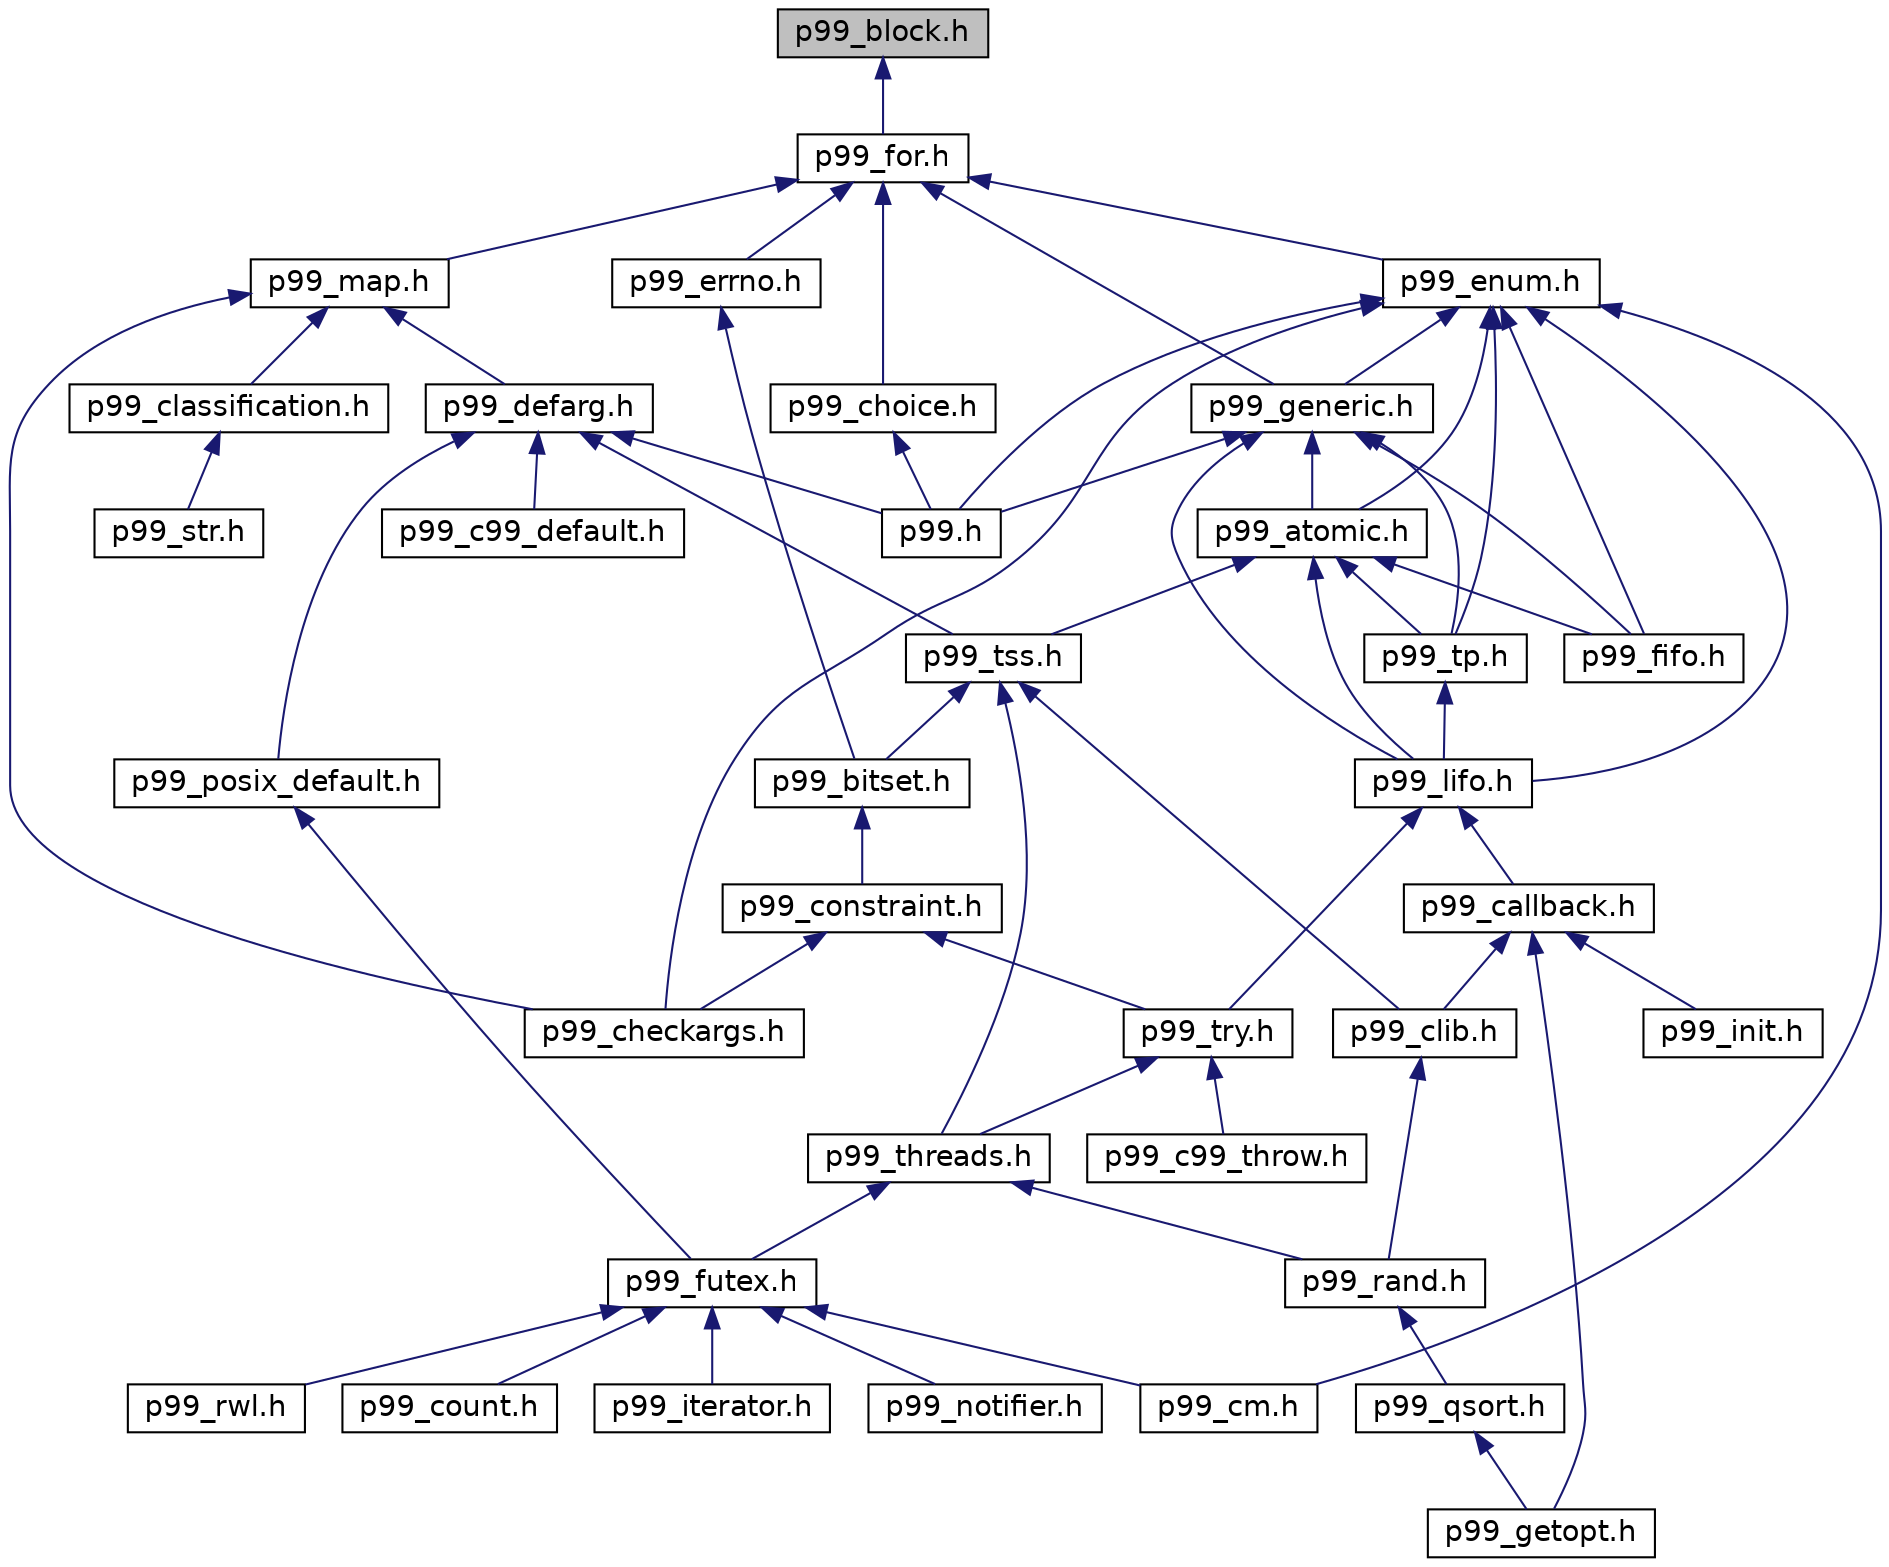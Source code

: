 digraph "p99_block.h"
{
 // LATEX_PDF_SIZE
  edge [fontname="Helvetica",fontsize="14",labelfontname="Helvetica",labelfontsize="14"];
  node [fontname="Helvetica",fontsize="14",shape=record];
  Node1 [label="p99_block.h",height=0.2,width=0.4,color="black", fillcolor="grey75", style="filled", fontcolor="black",tooltip="Macros that implement controlling blocks."];
  Node1 -> Node2 [dir="back",color="midnightblue",fontsize="14",style="solid",fontname="Helvetica"];
  Node2 [label="p99_for.h",height=0.2,width=0.4,color="black", fillcolor="white", style="filled",URL="$p99__for_8h.html",tooltip="A preprocessor for loop implementation and some derived list handling macros."];
  Node2 -> Node3 [dir="back",color="midnightblue",fontsize="14",style="solid",fontname="Helvetica"];
  Node3 [label="p99_choice.h",height=0.2,width=0.4,color="black", fillcolor="white", style="filled",URL="$p99__choice_8h.html",tooltip="Choice macros that implement ‘static inline’ table lookup."];
  Node3 -> Node4 [dir="back",color="midnightblue",fontsize="14",style="solid",fontname="Helvetica"];
  Node4 [label="p99.h",height=0.2,width=0.4,color="black", fillcolor="white", style="filled",URL="$p99_8h.html",tooltip="Use this to include all of P99."];
  Node2 -> Node5 [dir="back",color="midnightblue",fontsize="14",style="solid",fontname="Helvetica"];
  Node5 [label="p99_map.h",height=0.2,width=0.4,color="black", fillcolor="white", style="filled",URL="$p99__map_8h.html",tooltip="macros to produce lists of statements or declarations."];
  Node5 -> Node6 [dir="back",color="midnightblue",fontsize="14",style="solid",fontname="Helvetica"];
  Node6 [label="p99_defarg.h",height=0.2,width=0.4,color="black", fillcolor="white", style="filled",URL="$p99__defarg_8h.html",tooltip="Macros for default arguments to functions."];
  Node6 -> Node4 [dir="back",color="midnightblue",fontsize="14",style="solid",fontname="Helvetica"];
  Node6 -> Node7 [dir="back",color="midnightblue",fontsize="14",style="solid",fontname="Helvetica"];
  Node7 [label="p99_tss.h",height=0.2,width=0.4,color="black", fillcolor="white", style="filled",URL="$p99__tss_8h.html",tooltip=" "];
  Node7 -> Node8 [dir="back",color="midnightblue",fontsize="14",style="solid",fontname="Helvetica"];
  Node8 [label="p99_bitset.h",height=0.2,width=0.4,color="black", fillcolor="white", style="filled",URL="$p99__bitset_8h.html",tooltip=" "];
  Node8 -> Node9 [dir="back",color="midnightblue",fontsize="14",style="solid",fontname="Helvetica"];
  Node9 [label="p99_constraint.h",height=0.2,width=0.4,color="black", fillcolor="white", style="filled",URL="$p99__constraint_8h.html",tooltip=" "];
  Node9 -> Node10 [dir="back",color="midnightblue",fontsize="14",style="solid",fontname="Helvetica"];
  Node10 [label="p99_try.h",height=0.2,width=0.4,color="black", fillcolor="white", style="filled",URL="$p99__try_8h.html",tooltip=" "];
  Node10 -> Node11 [dir="back",color="midnightblue",fontsize="14",style="solid",fontname="Helvetica"];
  Node11 [label="p99_c99_throw.h",height=0.2,width=0.4,color="black", fillcolor="white", style="filled",URL="$p99__c99__throw_8h.html",tooltip=" "];
  Node10 -> Node12 [dir="back",color="midnightblue",fontsize="14",style="solid",fontname="Helvetica"];
  Node12 [label="p99_threads.h",height=0.2,width=0.4,color="black", fillcolor="white", style="filled",URL="$p99__threads_8h.html",tooltip=" "];
  Node12 -> Node13 [dir="back",color="midnightblue",fontsize="14",style="solid",fontname="Helvetica"];
  Node13 [label="p99_futex.h",height=0.2,width=0.4,color="black", fillcolor="white", style="filled",URL="$p99__futex_8h.html",tooltip=" "];
  Node13 -> Node14 [dir="back",color="midnightblue",fontsize="14",style="solid",fontname="Helvetica"];
  Node14 [label="p99_cm.h",height=0.2,width=0.4,color="black", fillcolor="white", style="filled",URL="$p99__cm_8h.html",tooltip=" "];
  Node13 -> Node15 [dir="back",color="midnightblue",fontsize="14",style="solid",fontname="Helvetica"];
  Node15 [label="p99_count.h",height=0.2,width=0.4,color="black", fillcolor="white", style="filled",URL="$p99__count_8h.html",tooltip=" "];
  Node13 -> Node16 [dir="back",color="midnightblue",fontsize="14",style="solid",fontname="Helvetica"];
  Node16 [label="p99_iterator.h",height=0.2,width=0.4,color="black", fillcolor="white", style="filled",URL="$p99__iterator_8h.html",tooltip=" "];
  Node13 -> Node17 [dir="back",color="midnightblue",fontsize="14",style="solid",fontname="Helvetica"];
  Node17 [label="p99_notifier.h",height=0.2,width=0.4,color="black", fillcolor="white", style="filled",URL="$p99__notifier_8h.html",tooltip=" "];
  Node13 -> Node18 [dir="back",color="midnightblue",fontsize="14",style="solid",fontname="Helvetica"];
  Node18 [label="p99_rwl.h",height=0.2,width=0.4,color="black", fillcolor="white", style="filled",URL="$p99__rwl_8h.html",tooltip=" "];
  Node12 -> Node19 [dir="back",color="midnightblue",fontsize="14",style="solid",fontname="Helvetica"];
  Node19 [label="p99_rand.h",height=0.2,width=0.4,color="black", fillcolor="white", style="filled",URL="$p99__rand_8h.html",tooltip="An implementation of George Marsaglia's xorshift PRG with a period of about 2^160."];
  Node19 -> Node20 [dir="back",color="midnightblue",fontsize="14",style="solid",fontname="Helvetica"];
  Node20 [label="p99_qsort.h",height=0.2,width=0.4,color="black", fillcolor="white", style="filled",URL="$p99__qsort_8h.html",tooltip="An implementation of a sorting routine."];
  Node20 -> Node21 [dir="back",color="midnightblue",fontsize="14",style="solid",fontname="Helvetica"];
  Node21 [label="p99_getopt.h",height=0.2,width=0.4,color="black", fillcolor="white", style="filled",URL="$p99__getopt_8h.html",tooltip="Providing macros that handle variadic macro argument lists."];
  Node9 -> Node22 [dir="back",color="midnightblue",fontsize="14",style="solid",fontname="Helvetica"];
  Node22 [label="p99_checkargs.h",height=0.2,width=0.4,color="black", fillcolor="white", style="filled",URL="$p99__checkargs_8h.html",tooltip="Macros to check arguments to functions, in particular of variably modified types."];
  Node7 -> Node23 [dir="back",color="midnightblue",fontsize="14",style="solid",fontname="Helvetica"];
  Node23 [label="p99_clib.h",height=0.2,width=0.4,color="black", fillcolor="white", style="filled",URL="$p99__clib_8h.html",tooltip=" "];
  Node23 -> Node19 [dir="back",color="midnightblue",fontsize="14",style="solid",fontname="Helvetica"];
  Node7 -> Node12 [dir="back",color="midnightblue",fontsize="14",style="solid",fontname="Helvetica"];
  Node6 -> Node24 [dir="back",color="midnightblue",fontsize="14",style="solid",fontname="Helvetica"];
  Node24 [label="p99_c99_default.h",height=0.2,width=0.4,color="black", fillcolor="white", style="filled",URL="$p99__c99__default_8h.html",tooltip=" "];
  Node6 -> Node25 [dir="back",color="midnightblue",fontsize="14",style="solid",fontname="Helvetica"];
  Node25 [label="p99_posix_default.h",height=0.2,width=0.4,color="black", fillcolor="white", style="filled",URL="$p99__posix__default_8h.html",tooltip=" "];
  Node25 -> Node13 [dir="back",color="midnightblue",fontsize="14",style="solid",fontname="Helvetica"];
  Node5 -> Node22 [dir="back",color="midnightblue",fontsize="14",style="solid",fontname="Helvetica"];
  Node5 -> Node26 [dir="back",color="midnightblue",fontsize="14",style="solid",fontname="Helvetica"];
  Node26 [label="p99_classification.h",height=0.2,width=0.4,color="black", fillcolor="white", style="filled",URL="$p99__classification_8h.html",tooltip="classification of different types of token sequences"];
  Node26 -> Node27 [dir="back",color="midnightblue",fontsize="14",style="solid",fontname="Helvetica"];
  Node27 [label="p99_str.h",height=0.2,width=0.4,color="black", fillcolor="white", style="filled",URL="$p99__str_8h.html",tooltip="Provide a family of functions str2XX that provide a safer end-check with a position in the string ins..."];
  Node2 -> Node28 [dir="back",color="midnightblue",fontsize="14",style="solid",fontname="Helvetica"];
  Node28 [label="p99_enum.h",height=0.2,width=0.4,color="black", fillcolor="white", style="filled",URL="$p99__enum_8h.html",tooltip=" "];
  Node28 -> Node4 [dir="back",color="midnightblue",fontsize="14",style="solid",fontname="Helvetica"];
  Node28 -> Node29 [dir="back",color="midnightblue",fontsize="14",style="solid",fontname="Helvetica"];
  Node29 [label="p99_generic.h",height=0.2,width=0.4,color="black", fillcolor="white", style="filled",URL="$p99__generic_8h.html",tooltip=" "];
  Node29 -> Node4 [dir="back",color="midnightblue",fontsize="14",style="solid",fontname="Helvetica"];
  Node29 -> Node30 [dir="back",color="midnightblue",fontsize="14",style="solid",fontname="Helvetica"];
  Node30 [label="p99_atomic.h",height=0.2,width=0.4,color="black", fillcolor="white", style="filled",URL="$p99__atomic_8h.html",tooltip=" "];
  Node30 -> Node7 [dir="back",color="midnightblue",fontsize="14",style="solid",fontname="Helvetica"];
  Node30 -> Node31 [dir="back",color="midnightblue",fontsize="14",style="solid",fontname="Helvetica"];
  Node31 [label="p99_lifo.h",height=0.2,width=0.4,color="black", fillcolor="white", style="filled",URL="$p99__lifo_8h.html",tooltip=" "];
  Node31 -> Node10 [dir="back",color="midnightblue",fontsize="14",style="solid",fontname="Helvetica"];
  Node31 -> Node32 [dir="back",color="midnightblue",fontsize="14",style="solid",fontname="Helvetica"];
  Node32 [label="p99_callback.h",height=0.2,width=0.4,color="black", fillcolor="white", style="filled",URL="$p99__callback_8h.html",tooltip=" "];
  Node32 -> Node23 [dir="back",color="midnightblue",fontsize="14",style="solid",fontname="Helvetica"];
  Node32 -> Node21 [dir="back",color="midnightblue",fontsize="14",style="solid",fontname="Helvetica"];
  Node32 -> Node33 [dir="back",color="midnightblue",fontsize="14",style="solid",fontname="Helvetica"];
  Node33 [label="p99_init.h",height=0.2,width=0.4,color="black", fillcolor="white", style="filled",URL="$p99__init_8h.html",tooltip="Implement initialization functions that are executed early."];
  Node30 -> Node34 [dir="back",color="midnightblue",fontsize="14",style="solid",fontname="Helvetica"];
  Node34 [label="p99_tp.h",height=0.2,width=0.4,color="black", fillcolor="white", style="filled",URL="$p99__tp_8h.html",tooltip=" "];
  Node34 -> Node31 [dir="back",color="midnightblue",fontsize="14",style="solid",fontname="Helvetica"];
  Node30 -> Node35 [dir="back",color="midnightblue",fontsize="14",style="solid",fontname="Helvetica"];
  Node35 [label="p99_fifo.h",height=0.2,width=0.4,color="black", fillcolor="white", style="filled",URL="$p99__fifo_8h.html",tooltip=" "];
  Node29 -> Node31 [dir="back",color="midnightblue",fontsize="14",style="solid",fontname="Helvetica"];
  Node29 -> Node34 [dir="back",color="midnightblue",fontsize="14",style="solid",fontname="Helvetica"];
  Node29 -> Node35 [dir="back",color="midnightblue",fontsize="14",style="solid",fontname="Helvetica"];
  Node28 -> Node30 [dir="back",color="midnightblue",fontsize="14",style="solid",fontname="Helvetica"];
  Node28 -> Node31 [dir="back",color="midnightblue",fontsize="14",style="solid",fontname="Helvetica"];
  Node28 -> Node34 [dir="back",color="midnightblue",fontsize="14",style="solid",fontname="Helvetica"];
  Node28 -> Node22 [dir="back",color="midnightblue",fontsize="14",style="solid",fontname="Helvetica"];
  Node28 -> Node14 [dir="back",color="midnightblue",fontsize="14",style="solid",fontname="Helvetica"];
  Node28 -> Node35 [dir="back",color="midnightblue",fontsize="14",style="solid",fontname="Helvetica"];
  Node2 -> Node29 [dir="back",color="midnightblue",fontsize="14",style="solid",fontname="Helvetica"];
  Node2 -> Node36 [dir="back",color="midnightblue",fontsize="14",style="solid",fontname="Helvetica"];
  Node36 [label="p99_errno.h",height=0.2,width=0.4,color="black", fillcolor="white", style="filled",URL="$p99__errno_8h.html",tooltip=" "];
  Node36 -> Node8 [dir="back",color="midnightblue",fontsize="14",style="solid",fontname="Helvetica"];
}
